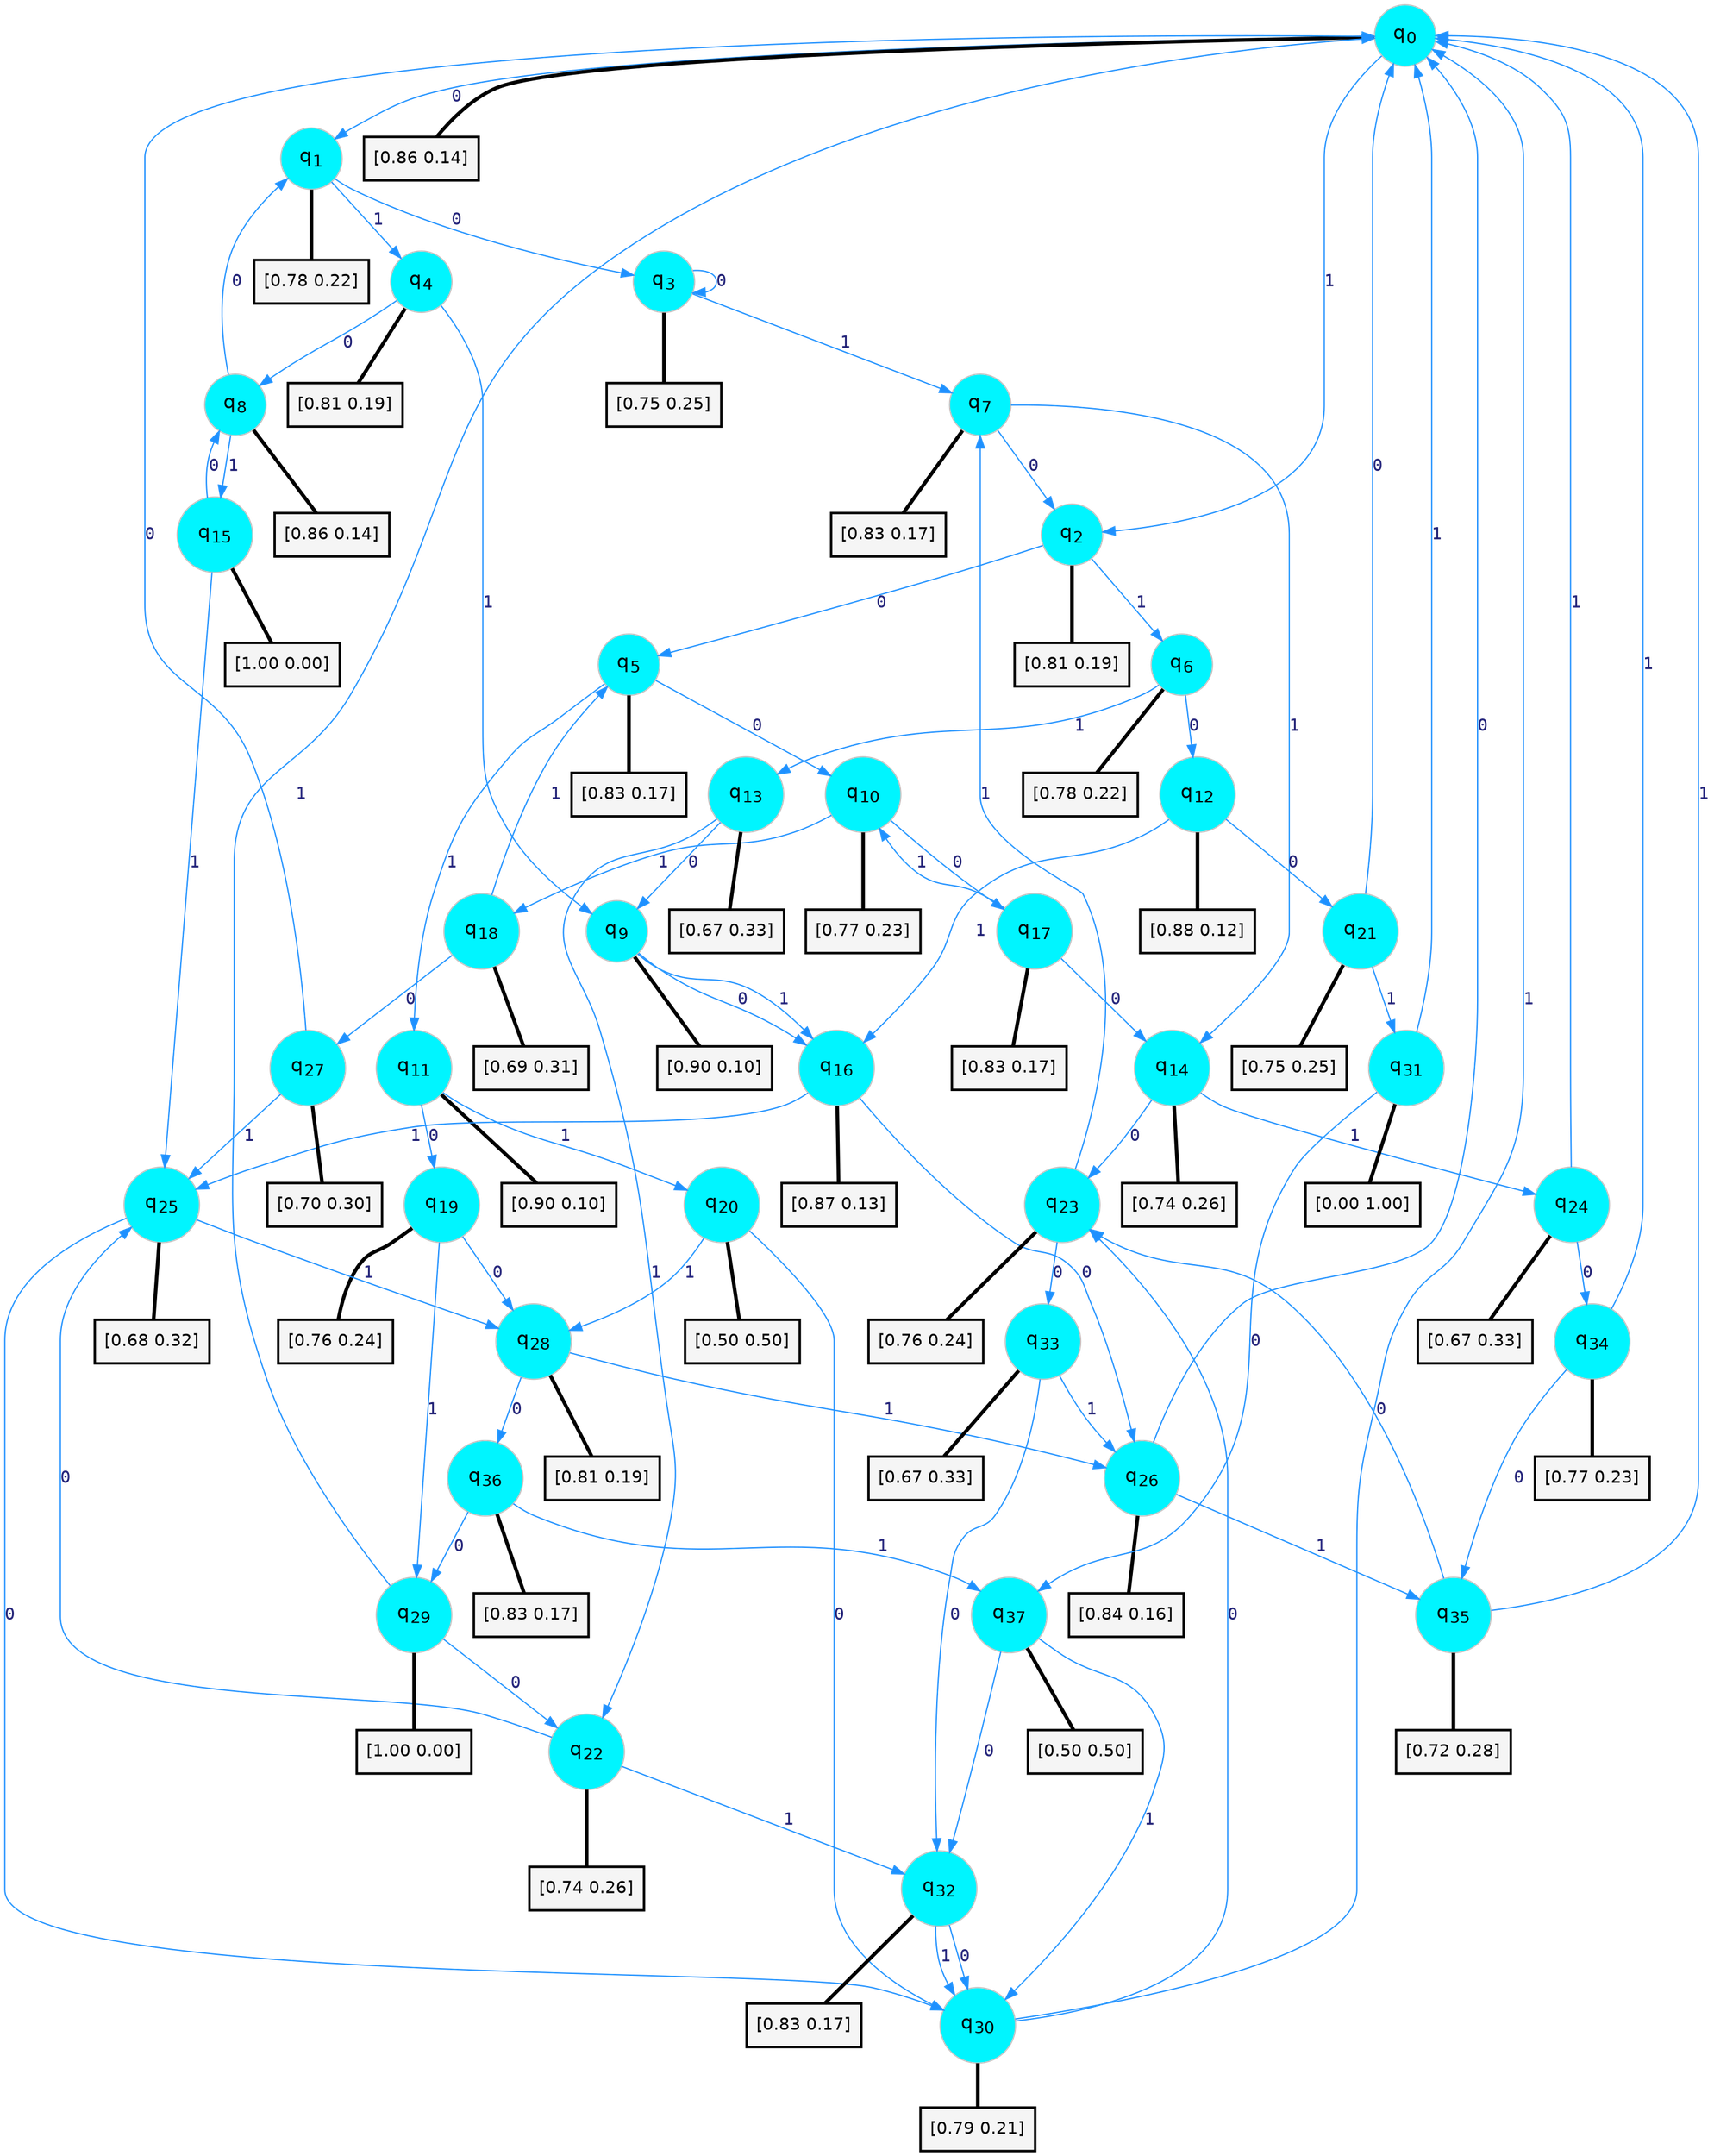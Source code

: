 digraph G {
graph [
bgcolor=transparent, dpi=300, rankdir=TD, size="40,25"];
node [
color=gray, fillcolor=turquoise1, fontcolor=black, fontname=Helvetica, fontsize=16, fontweight=bold, shape=circle, style=filled];
edge [
arrowsize=1, color=dodgerblue1, fontcolor=midnightblue, fontname=courier, fontweight=bold, penwidth=1, style=solid, weight=20];
0[label=<q<SUB>0</SUB>>];
1[label=<q<SUB>1</SUB>>];
2[label=<q<SUB>2</SUB>>];
3[label=<q<SUB>3</SUB>>];
4[label=<q<SUB>4</SUB>>];
5[label=<q<SUB>5</SUB>>];
6[label=<q<SUB>6</SUB>>];
7[label=<q<SUB>7</SUB>>];
8[label=<q<SUB>8</SUB>>];
9[label=<q<SUB>9</SUB>>];
10[label=<q<SUB>10</SUB>>];
11[label=<q<SUB>11</SUB>>];
12[label=<q<SUB>12</SUB>>];
13[label=<q<SUB>13</SUB>>];
14[label=<q<SUB>14</SUB>>];
15[label=<q<SUB>15</SUB>>];
16[label=<q<SUB>16</SUB>>];
17[label=<q<SUB>17</SUB>>];
18[label=<q<SUB>18</SUB>>];
19[label=<q<SUB>19</SUB>>];
20[label=<q<SUB>20</SUB>>];
21[label=<q<SUB>21</SUB>>];
22[label=<q<SUB>22</SUB>>];
23[label=<q<SUB>23</SUB>>];
24[label=<q<SUB>24</SUB>>];
25[label=<q<SUB>25</SUB>>];
26[label=<q<SUB>26</SUB>>];
27[label=<q<SUB>27</SUB>>];
28[label=<q<SUB>28</SUB>>];
29[label=<q<SUB>29</SUB>>];
30[label=<q<SUB>30</SUB>>];
31[label=<q<SUB>31</SUB>>];
32[label=<q<SUB>32</SUB>>];
33[label=<q<SUB>33</SUB>>];
34[label=<q<SUB>34</SUB>>];
35[label=<q<SUB>35</SUB>>];
36[label=<q<SUB>36</SUB>>];
37[label=<q<SUB>37</SUB>>];
38[label="[0.86 0.14]", shape=box,fontcolor=black, fontname=Helvetica, fontsize=14, penwidth=2, fillcolor=whitesmoke,color=black];
39[label="[0.78 0.22]", shape=box,fontcolor=black, fontname=Helvetica, fontsize=14, penwidth=2, fillcolor=whitesmoke,color=black];
40[label="[0.81 0.19]", shape=box,fontcolor=black, fontname=Helvetica, fontsize=14, penwidth=2, fillcolor=whitesmoke,color=black];
41[label="[0.75 0.25]", shape=box,fontcolor=black, fontname=Helvetica, fontsize=14, penwidth=2, fillcolor=whitesmoke,color=black];
42[label="[0.81 0.19]", shape=box,fontcolor=black, fontname=Helvetica, fontsize=14, penwidth=2, fillcolor=whitesmoke,color=black];
43[label="[0.83 0.17]", shape=box,fontcolor=black, fontname=Helvetica, fontsize=14, penwidth=2, fillcolor=whitesmoke,color=black];
44[label="[0.78 0.22]", shape=box,fontcolor=black, fontname=Helvetica, fontsize=14, penwidth=2, fillcolor=whitesmoke,color=black];
45[label="[0.83 0.17]", shape=box,fontcolor=black, fontname=Helvetica, fontsize=14, penwidth=2, fillcolor=whitesmoke,color=black];
46[label="[0.86 0.14]", shape=box,fontcolor=black, fontname=Helvetica, fontsize=14, penwidth=2, fillcolor=whitesmoke,color=black];
47[label="[0.90 0.10]", shape=box,fontcolor=black, fontname=Helvetica, fontsize=14, penwidth=2, fillcolor=whitesmoke,color=black];
48[label="[0.77 0.23]", shape=box,fontcolor=black, fontname=Helvetica, fontsize=14, penwidth=2, fillcolor=whitesmoke,color=black];
49[label="[0.90 0.10]", shape=box,fontcolor=black, fontname=Helvetica, fontsize=14, penwidth=2, fillcolor=whitesmoke,color=black];
50[label="[0.88 0.12]", shape=box,fontcolor=black, fontname=Helvetica, fontsize=14, penwidth=2, fillcolor=whitesmoke,color=black];
51[label="[0.67 0.33]", shape=box,fontcolor=black, fontname=Helvetica, fontsize=14, penwidth=2, fillcolor=whitesmoke,color=black];
52[label="[0.74 0.26]", shape=box,fontcolor=black, fontname=Helvetica, fontsize=14, penwidth=2, fillcolor=whitesmoke,color=black];
53[label="[1.00 0.00]", shape=box,fontcolor=black, fontname=Helvetica, fontsize=14, penwidth=2, fillcolor=whitesmoke,color=black];
54[label="[0.87 0.13]", shape=box,fontcolor=black, fontname=Helvetica, fontsize=14, penwidth=2, fillcolor=whitesmoke,color=black];
55[label="[0.83 0.17]", shape=box,fontcolor=black, fontname=Helvetica, fontsize=14, penwidth=2, fillcolor=whitesmoke,color=black];
56[label="[0.69 0.31]", shape=box,fontcolor=black, fontname=Helvetica, fontsize=14, penwidth=2, fillcolor=whitesmoke,color=black];
57[label="[0.76 0.24]", shape=box,fontcolor=black, fontname=Helvetica, fontsize=14, penwidth=2, fillcolor=whitesmoke,color=black];
58[label="[0.50 0.50]", shape=box,fontcolor=black, fontname=Helvetica, fontsize=14, penwidth=2, fillcolor=whitesmoke,color=black];
59[label="[0.75 0.25]", shape=box,fontcolor=black, fontname=Helvetica, fontsize=14, penwidth=2, fillcolor=whitesmoke,color=black];
60[label="[0.74 0.26]", shape=box,fontcolor=black, fontname=Helvetica, fontsize=14, penwidth=2, fillcolor=whitesmoke,color=black];
61[label="[0.76 0.24]", shape=box,fontcolor=black, fontname=Helvetica, fontsize=14, penwidth=2, fillcolor=whitesmoke,color=black];
62[label="[0.67 0.33]", shape=box,fontcolor=black, fontname=Helvetica, fontsize=14, penwidth=2, fillcolor=whitesmoke,color=black];
63[label="[0.68 0.32]", shape=box,fontcolor=black, fontname=Helvetica, fontsize=14, penwidth=2, fillcolor=whitesmoke,color=black];
64[label="[0.84 0.16]", shape=box,fontcolor=black, fontname=Helvetica, fontsize=14, penwidth=2, fillcolor=whitesmoke,color=black];
65[label="[0.70 0.30]", shape=box,fontcolor=black, fontname=Helvetica, fontsize=14, penwidth=2, fillcolor=whitesmoke,color=black];
66[label="[0.81 0.19]", shape=box,fontcolor=black, fontname=Helvetica, fontsize=14, penwidth=2, fillcolor=whitesmoke,color=black];
67[label="[1.00 0.00]", shape=box,fontcolor=black, fontname=Helvetica, fontsize=14, penwidth=2, fillcolor=whitesmoke,color=black];
68[label="[0.79 0.21]", shape=box,fontcolor=black, fontname=Helvetica, fontsize=14, penwidth=2, fillcolor=whitesmoke,color=black];
69[label="[0.00 1.00]", shape=box,fontcolor=black, fontname=Helvetica, fontsize=14, penwidth=2, fillcolor=whitesmoke,color=black];
70[label="[0.83 0.17]", shape=box,fontcolor=black, fontname=Helvetica, fontsize=14, penwidth=2, fillcolor=whitesmoke,color=black];
71[label="[0.67 0.33]", shape=box,fontcolor=black, fontname=Helvetica, fontsize=14, penwidth=2, fillcolor=whitesmoke,color=black];
72[label="[0.77 0.23]", shape=box,fontcolor=black, fontname=Helvetica, fontsize=14, penwidth=2, fillcolor=whitesmoke,color=black];
73[label="[0.72 0.28]", shape=box,fontcolor=black, fontname=Helvetica, fontsize=14, penwidth=2, fillcolor=whitesmoke,color=black];
74[label="[0.83 0.17]", shape=box,fontcolor=black, fontname=Helvetica, fontsize=14, penwidth=2, fillcolor=whitesmoke,color=black];
75[label="[0.50 0.50]", shape=box,fontcolor=black, fontname=Helvetica, fontsize=14, penwidth=2, fillcolor=whitesmoke,color=black];
0->1 [label=0];
0->2 [label=1];
0->38 [arrowhead=none, penwidth=3,color=black];
1->3 [label=0];
1->4 [label=1];
1->39 [arrowhead=none, penwidth=3,color=black];
2->5 [label=0];
2->6 [label=1];
2->40 [arrowhead=none, penwidth=3,color=black];
3->3 [label=0];
3->7 [label=1];
3->41 [arrowhead=none, penwidth=3,color=black];
4->8 [label=0];
4->9 [label=1];
4->42 [arrowhead=none, penwidth=3,color=black];
5->10 [label=0];
5->11 [label=1];
5->43 [arrowhead=none, penwidth=3,color=black];
6->12 [label=0];
6->13 [label=1];
6->44 [arrowhead=none, penwidth=3,color=black];
7->2 [label=0];
7->14 [label=1];
7->45 [arrowhead=none, penwidth=3,color=black];
8->1 [label=0];
8->15 [label=1];
8->46 [arrowhead=none, penwidth=3,color=black];
9->16 [label=0];
9->16 [label=1];
9->47 [arrowhead=none, penwidth=3,color=black];
10->17 [label=0];
10->18 [label=1];
10->48 [arrowhead=none, penwidth=3,color=black];
11->19 [label=0];
11->20 [label=1];
11->49 [arrowhead=none, penwidth=3,color=black];
12->21 [label=0];
12->16 [label=1];
12->50 [arrowhead=none, penwidth=3,color=black];
13->9 [label=0];
13->22 [label=1];
13->51 [arrowhead=none, penwidth=3,color=black];
14->23 [label=0];
14->24 [label=1];
14->52 [arrowhead=none, penwidth=3,color=black];
15->8 [label=0];
15->25 [label=1];
15->53 [arrowhead=none, penwidth=3,color=black];
16->26 [label=0];
16->25 [label=1];
16->54 [arrowhead=none, penwidth=3,color=black];
17->14 [label=0];
17->10 [label=1];
17->55 [arrowhead=none, penwidth=3,color=black];
18->27 [label=0];
18->5 [label=1];
18->56 [arrowhead=none, penwidth=3,color=black];
19->28 [label=0];
19->29 [label=1];
19->57 [arrowhead=none, penwidth=3,color=black];
20->30 [label=0];
20->28 [label=1];
20->58 [arrowhead=none, penwidth=3,color=black];
21->0 [label=0];
21->31 [label=1];
21->59 [arrowhead=none, penwidth=3,color=black];
22->25 [label=0];
22->32 [label=1];
22->60 [arrowhead=none, penwidth=3,color=black];
23->33 [label=0];
23->7 [label=1];
23->61 [arrowhead=none, penwidth=3,color=black];
24->34 [label=0];
24->0 [label=1];
24->62 [arrowhead=none, penwidth=3,color=black];
25->30 [label=0];
25->28 [label=1];
25->63 [arrowhead=none, penwidth=3,color=black];
26->0 [label=0];
26->35 [label=1];
26->64 [arrowhead=none, penwidth=3,color=black];
27->0 [label=0];
27->25 [label=1];
27->65 [arrowhead=none, penwidth=3,color=black];
28->36 [label=0];
28->26 [label=1];
28->66 [arrowhead=none, penwidth=3,color=black];
29->22 [label=0];
29->0 [label=1];
29->67 [arrowhead=none, penwidth=3,color=black];
30->23 [label=0];
30->0 [label=1];
30->68 [arrowhead=none, penwidth=3,color=black];
31->37 [label=0];
31->0 [label=1];
31->69 [arrowhead=none, penwidth=3,color=black];
32->30 [label=0];
32->30 [label=1];
32->70 [arrowhead=none, penwidth=3,color=black];
33->32 [label=0];
33->26 [label=1];
33->71 [arrowhead=none, penwidth=3,color=black];
34->35 [label=0];
34->0 [label=1];
34->72 [arrowhead=none, penwidth=3,color=black];
35->23 [label=0];
35->0 [label=1];
35->73 [arrowhead=none, penwidth=3,color=black];
36->29 [label=0];
36->37 [label=1];
36->74 [arrowhead=none, penwidth=3,color=black];
37->32 [label=0];
37->30 [label=1];
37->75 [arrowhead=none, penwidth=3,color=black];
}
